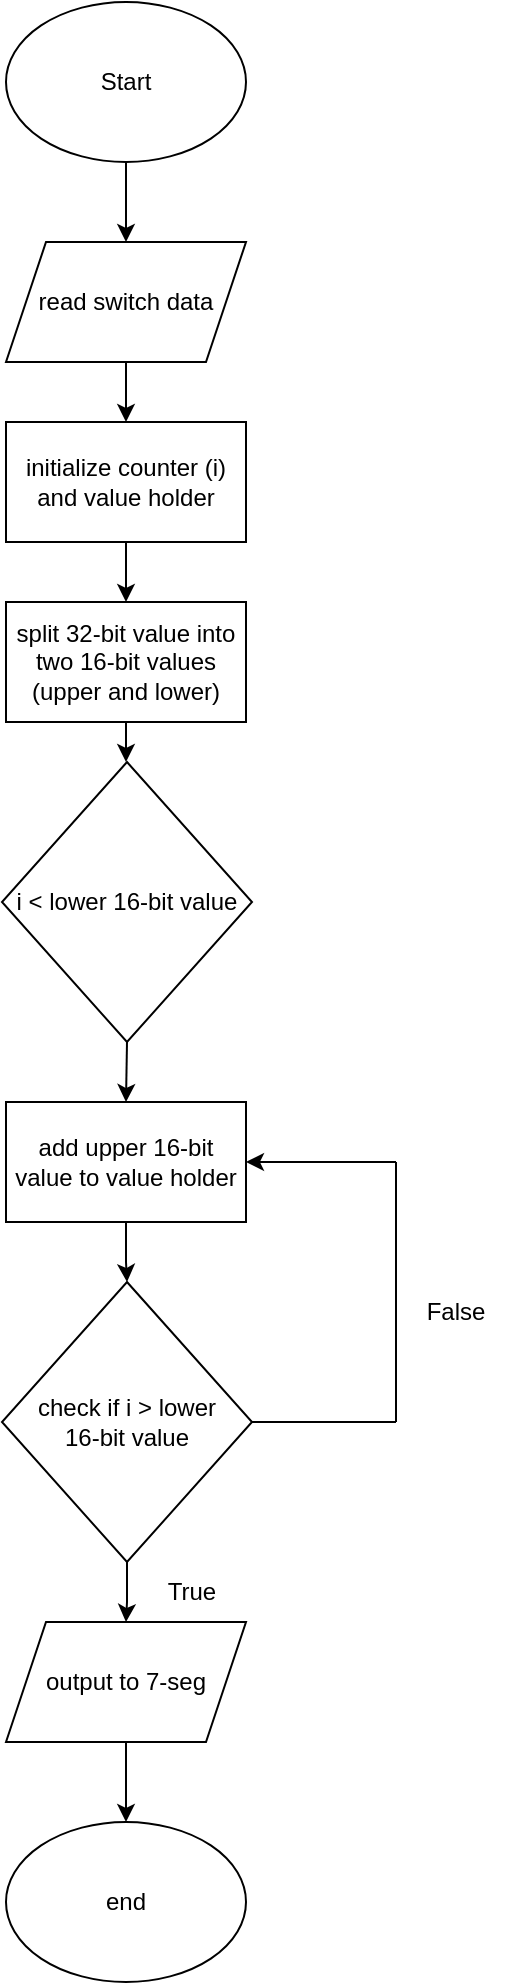<mxfile version="23.1.1" type="github">
  <diagram name="Page-1" id="iRqYBc1ED8v6f8ATTpyQ">
    <mxGraphModel dx="472" dy="736" grid="1" gridSize="10" guides="1" tooltips="1" connect="1" arrows="1" fold="1" page="1" pageScale="1" pageWidth="850" pageHeight="1100" math="0" shadow="0">
      <root>
        <mxCell id="0" />
        <mxCell id="1" parent="0" />
        <mxCell id="WNB8_c_hesENyB0Rqsqv-11" style="edgeStyle=orthogonalEdgeStyle;rounded=0;orthogonalLoop=1;jettySize=auto;html=1;entryX=0.5;entryY=0;entryDx=0;entryDy=0;" edge="1" parent="1" source="WNB8_c_hesENyB0Rqsqv-1" target="WNB8_c_hesENyB0Rqsqv-2">
          <mxGeometry relative="1" as="geometry" />
        </mxCell>
        <mxCell id="WNB8_c_hesENyB0Rqsqv-1" value="Start" style="ellipse;whiteSpace=wrap;html=1;" vertex="1" parent="1">
          <mxGeometry x="365" y="60" width="120" height="80" as="geometry" />
        </mxCell>
        <mxCell id="WNB8_c_hesENyB0Rqsqv-12" style="edgeStyle=orthogonalEdgeStyle;rounded=0;orthogonalLoop=1;jettySize=auto;html=1;entryX=0.5;entryY=0;entryDx=0;entryDy=0;" edge="1" parent="1" source="WNB8_c_hesENyB0Rqsqv-2" target="WNB8_c_hesENyB0Rqsqv-6">
          <mxGeometry relative="1" as="geometry" />
        </mxCell>
        <mxCell id="WNB8_c_hesENyB0Rqsqv-2" value="read switch data" style="shape=parallelogram;perimeter=parallelogramPerimeter;whiteSpace=wrap;html=1;fixedSize=1;" vertex="1" parent="1">
          <mxGeometry x="365" y="180" width="120" height="60" as="geometry" />
        </mxCell>
        <mxCell id="WNB8_c_hesENyB0Rqsqv-14" style="edgeStyle=orthogonalEdgeStyle;rounded=0;orthogonalLoop=1;jettySize=auto;html=1;entryX=0.5;entryY=0;entryDx=0;entryDy=0;" edge="1" parent="1" source="WNB8_c_hesENyB0Rqsqv-3" target="WNB8_c_hesENyB0Rqsqv-4">
          <mxGeometry relative="1" as="geometry" />
        </mxCell>
        <mxCell id="WNB8_c_hesENyB0Rqsqv-3" value="split 32-bit value into two 16-bit values (upper and lower)" style="rounded=0;whiteSpace=wrap;html=1;" vertex="1" parent="1">
          <mxGeometry x="365" y="360" width="120" height="60" as="geometry" />
        </mxCell>
        <mxCell id="WNB8_c_hesENyB0Rqsqv-15" style="edgeStyle=orthogonalEdgeStyle;rounded=0;orthogonalLoop=1;jettySize=auto;html=1;exitX=0.5;exitY=1;exitDx=0;exitDy=0;entryX=0.5;entryY=0;entryDx=0;entryDy=0;" edge="1" parent="1" source="WNB8_c_hesENyB0Rqsqv-4" target="WNB8_c_hesENyB0Rqsqv-5">
          <mxGeometry relative="1" as="geometry" />
        </mxCell>
        <mxCell id="WNB8_c_hesENyB0Rqsqv-4" value="i &amp;lt; lower 16-bit value" style="rhombus;whiteSpace=wrap;html=1;" vertex="1" parent="1">
          <mxGeometry x="363" y="440" width="125" height="140" as="geometry" />
        </mxCell>
        <mxCell id="WNB8_c_hesENyB0Rqsqv-16" style="edgeStyle=orthogonalEdgeStyle;rounded=0;orthogonalLoop=1;jettySize=auto;html=1;entryX=0.5;entryY=0;entryDx=0;entryDy=0;" edge="1" parent="1" source="WNB8_c_hesENyB0Rqsqv-5" target="WNB8_c_hesENyB0Rqsqv-8">
          <mxGeometry relative="1" as="geometry" />
        </mxCell>
        <mxCell id="WNB8_c_hesENyB0Rqsqv-5" value="add upper 16-bit value to value holder" style="rounded=0;whiteSpace=wrap;html=1;" vertex="1" parent="1">
          <mxGeometry x="365" y="610" width="120" height="60" as="geometry" />
        </mxCell>
        <mxCell id="WNB8_c_hesENyB0Rqsqv-13" style="edgeStyle=orthogonalEdgeStyle;rounded=0;orthogonalLoop=1;jettySize=auto;html=1;entryX=0.5;entryY=0;entryDx=0;entryDy=0;" edge="1" parent="1" source="WNB8_c_hesENyB0Rqsqv-6" target="WNB8_c_hesENyB0Rqsqv-3">
          <mxGeometry relative="1" as="geometry" />
        </mxCell>
        <mxCell id="WNB8_c_hesENyB0Rqsqv-6" value="initialize counter (i) and value holder" style="rounded=0;whiteSpace=wrap;html=1;" vertex="1" parent="1">
          <mxGeometry x="365" y="270" width="120" height="60" as="geometry" />
        </mxCell>
        <mxCell id="WNB8_c_hesENyB0Rqsqv-17" style="edgeStyle=orthogonalEdgeStyle;rounded=0;orthogonalLoop=1;jettySize=auto;html=1;entryX=0.5;entryY=0;entryDx=0;entryDy=0;" edge="1" parent="1" source="WNB8_c_hesENyB0Rqsqv-8" target="WNB8_c_hesENyB0Rqsqv-9">
          <mxGeometry relative="1" as="geometry" />
        </mxCell>
        <mxCell id="WNB8_c_hesENyB0Rqsqv-8" value="check if i &amp;gt; lower &lt;br&gt;16-bit value" style="rhombus;whiteSpace=wrap;html=1;" vertex="1" parent="1">
          <mxGeometry x="363" y="700" width="125" height="140" as="geometry" />
        </mxCell>
        <mxCell id="WNB8_c_hesENyB0Rqsqv-18" style="edgeStyle=orthogonalEdgeStyle;rounded=0;orthogonalLoop=1;jettySize=auto;html=1;entryX=0.5;entryY=0;entryDx=0;entryDy=0;" edge="1" parent="1" source="WNB8_c_hesENyB0Rqsqv-9" target="WNB8_c_hesENyB0Rqsqv-10">
          <mxGeometry relative="1" as="geometry" />
        </mxCell>
        <mxCell id="WNB8_c_hesENyB0Rqsqv-9" value="output to 7-seg" style="shape=parallelogram;perimeter=parallelogramPerimeter;whiteSpace=wrap;html=1;fixedSize=1;" vertex="1" parent="1">
          <mxGeometry x="365" y="870" width="120" height="60" as="geometry" />
        </mxCell>
        <mxCell id="WNB8_c_hesENyB0Rqsqv-10" value="end" style="ellipse;whiteSpace=wrap;html=1;" vertex="1" parent="1">
          <mxGeometry x="365" y="970" width="120" height="80" as="geometry" />
        </mxCell>
        <mxCell id="WNB8_c_hesENyB0Rqsqv-21" value="" style="endArrow=none;html=1;rounded=0;exitX=1;exitY=0.5;exitDx=0;exitDy=0;" edge="1" parent="1" source="WNB8_c_hesENyB0Rqsqv-8">
          <mxGeometry width="50" height="50" relative="1" as="geometry">
            <mxPoint x="520" y="770" as="sourcePoint" />
            <mxPoint x="560" y="770" as="targetPoint" />
          </mxGeometry>
        </mxCell>
        <mxCell id="WNB8_c_hesENyB0Rqsqv-22" value="" style="endArrow=none;html=1;rounded=0;" edge="1" parent="1">
          <mxGeometry width="50" height="50" relative="1" as="geometry">
            <mxPoint x="560" y="770" as="sourcePoint" />
            <mxPoint x="560" y="640" as="targetPoint" />
          </mxGeometry>
        </mxCell>
        <mxCell id="WNB8_c_hesENyB0Rqsqv-23" value="" style="endArrow=classic;html=1;rounded=0;entryX=1;entryY=0.5;entryDx=0;entryDy=0;" edge="1" parent="1" target="WNB8_c_hesENyB0Rqsqv-5">
          <mxGeometry width="50" height="50" relative="1" as="geometry">
            <mxPoint x="560" y="640" as="sourcePoint" />
            <mxPoint x="610" y="580" as="targetPoint" />
          </mxGeometry>
        </mxCell>
        <mxCell id="WNB8_c_hesENyB0Rqsqv-24" value="False" style="text;html=1;strokeColor=none;fillColor=none;align=center;verticalAlign=middle;whiteSpace=wrap;rounded=0;" vertex="1" parent="1">
          <mxGeometry x="560" y="700" width="60" height="30" as="geometry" />
        </mxCell>
        <mxCell id="WNB8_c_hesENyB0Rqsqv-25" value="True" style="text;html=1;strokeColor=none;fillColor=none;align=center;verticalAlign=middle;whiteSpace=wrap;rounded=0;" vertex="1" parent="1">
          <mxGeometry x="428" y="840" width="60" height="30" as="geometry" />
        </mxCell>
      </root>
    </mxGraphModel>
  </diagram>
</mxfile>
